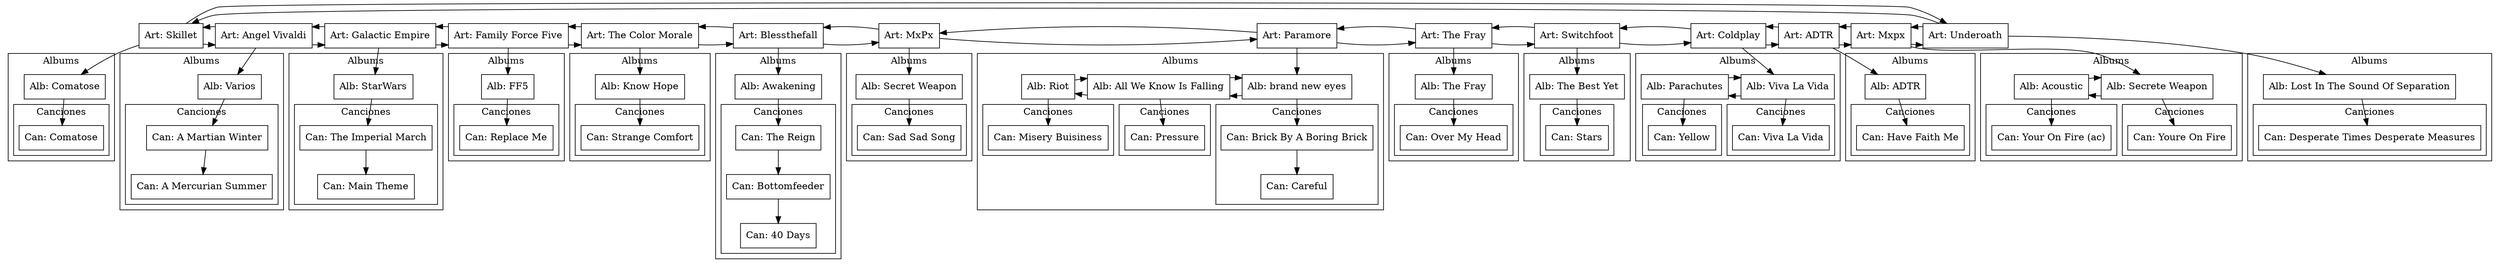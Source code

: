 digraph G {
node [shape=box];
"Art: Skillet"->"Art: Angel Vivaldi";
"Art: Angel Vivaldi"->"Art: Skillet";
"Art: Angel Vivaldi"->"Alb: Varios";
"Art: Angel Vivaldi"->"Art: Galactic Empire";
subgraph cluster_0{
rank=same;
label="Albums";
"Alb: Varios"->"Can: A Martian Winter";
subgraph cluster_0{
rank=same;
label="Canciones";
"Can: A Martian Winter"->"Can: A Mercurian Summer";
"Can: A Mercurian Summer";
};
"Alb: Varios";
{rank=same;"Alb: Varios";};
};
"Art: Galactic Empire"->"Alb: StarWars";
"Art: Galactic Empire"->"Art: Angel Vivaldi";
"Art: Galactic Empire"->"Art: Family Force Five";
subgraph cluster_1{
rank=same;
label="Albums";
"Alb: StarWars"->"Can: The Imperial March";
subgraph cluster_0{
rank=same;
label="Canciones";
"Can: The Imperial March"->"Can: Main Theme";
"Can: Main Theme";
};
"Alb: StarWars";
{rank=same;"Alb: StarWars";};
};
"Art: Family Force Five"->"Alb: FF5";
"Art: Family Force Five"->"Art: Galactic Empire";
"Art: Family Force Five"->"Art: The Color Morale";
subgraph cluster_2{
rank=same;
label="Albums";
"Alb: FF5"->"Can: Replace Me";
subgraph cluster_0{
rank=same;
label="Canciones";
"Can: Replace Me";
};
"Alb: FF5";
{rank=same;"Alb: FF5";};
};
"Art: The Color Morale"->"Alb: Know Hope";
"Art: The Color Morale"->"Art: Family Force Five";
"Art: The Color Morale"->"Art: Blessthefall";
subgraph cluster_3{
rank=same;
label="Albums";
"Alb: Know Hope"->"Can: Strange Comfort";
subgraph cluster_0{
rank=same;
label="Canciones";
"Can: Strange Comfort";
};
"Alb: Know Hope";
{rank=same;"Alb: Know Hope";};
};
"Art: Blessthefall"->"Alb: Awakening";
"Art: Blessthefall"->"Art: The Color Morale";
"Art: Blessthefall"->"Art: MxPx";
subgraph cluster_4{
rank=same;
label="Albums";
"Alb: Awakening"->"Can: The Reign";
subgraph cluster_0{
rank=same;
label="Canciones";
"Can: The Reign"->"Can: Bottomfeeder";
"Can: Bottomfeeder"->"Can: 40 Days";
"Can: 40 Days";
};
"Alb: Awakening";
{rank=same;"Alb: Awakening";};
};
"Art: MxPx"->"Alb: Secret Weapon";
"Art: MxPx"->"Art: Blessthefall";
"Art: MxPx"->"Art: Paramore";
subgraph cluster_5{
rank=same;
label="Albums";
"Alb: Secret Weapon"->"Can: Sad Sad Song";
subgraph cluster_0{
rank=same;
label="Canciones";
"Can: Sad Sad Song";
};
"Alb: Secret Weapon";
{rank=same;"Alb: Secret Weapon";};
};
"Art: Paramore"->"Alb: brand new eyes";
"Art: Paramore"->"Art: MxPx";
"Art: Paramore"->"Art: The Fray";
subgraph cluster_6{
rank=same;
label="Albums";
"Alb: brand new eyes"->"Can: Brick By A Boring Brick";
subgraph cluster_0{
rank=same;
label="Canciones";
"Can: Brick By A Boring Brick"->"Can: Careful";
"Can: Careful";
};
"Alb: brand new eyes";
"Alb: brand new eyes"->"Alb: All We Know Is Falling";
"Alb: All We Know Is Falling"->"Can: Pressure";
subgraph cluster_1{
rank=same;
label="Canciones";
"Can: Pressure";
};
"Alb: All We Know Is Falling"->"Alb: brand new eyes";
"Alb: All We Know Is Falling"->"Alb: Riot";
"Alb: Riot"->"Can: Misery Buisiness";
subgraph cluster_2{
rank=same;
label="Canciones";
"Can: Misery Buisiness";
};
"Alb: Riot"->"Alb: All We Know Is Falling";
{rank=same;"Alb: brand new eyes";"Alb: All We Know Is Falling";"Alb: Riot";};
};
"Art: The Fray"->"Alb: The Fray";
"Art: The Fray"->"Art: Paramore";
"Art: The Fray"->"Art: Switchfoot";
subgraph cluster_7{
rank=same;
label="Albums";
"Alb: The Fray"->"Can: Over My Head";
subgraph cluster_0{
rank=same;
label="Canciones";
"Can: Over My Head";
};
"Alb: The Fray";
{rank=same;"Alb: The Fray";};
};
"Art: Switchfoot"->"Alb: The Best Yet";
"Art: Switchfoot"->"Art: The Fray";
"Art: Switchfoot"->"Art: Coldplay";
subgraph cluster_8{
rank=same;
label="Albums";
"Alb: The Best Yet"->"Can: Stars";
subgraph cluster_0{
rank=same;
label="Canciones";
"Can: Stars";
};
"Alb: The Best Yet";
{rank=same;"Alb: The Best Yet";};
};
"Art: Coldplay"->"Alb: Viva La Vida";
"Art: Coldplay"->"Art: Switchfoot";
"Art: Coldplay"->"Art: ADTR";
subgraph cluster_9{
rank=same;
label="Albums";
"Alb: Viva La Vida"->"Can: Viva La Vida";
subgraph cluster_0{
rank=same;
label="Canciones";
"Can: Viva La Vida";
};
"Alb: Viva La Vida";
"Alb: Viva La Vida"->"Alb: Parachutes";
"Alb: Parachutes"->"Can: Yellow";
subgraph cluster_1{
rank=same;
label="Canciones";
"Can: Yellow";
};
"Alb: Parachutes"->"Alb: Viva La Vida";
{rank=same;"Alb: Viva La Vida";"Alb: Parachutes";};
};
"Art: ADTR"->"Alb: ADTR";
"Art: ADTR"->"Art: Coldplay";
"Art: ADTR"->"Art: Mxpx";
subgraph cluster_10{
rank=same;
label="Albums";
"Alb: ADTR"->"Can: Have Faith Me";
subgraph cluster_0{
rank=same;
label="Canciones";
"Can: Have Faith Me";
};
"Alb: ADTR";
{rank=same;"Alb: ADTR";};
};
"Art: Mxpx"->"Alb: Secrete Weapon";
"Art: Mxpx"->"Art: ADTR";
"Art: Mxpx"->"Art: Underoath";
subgraph cluster_11{
rank=same;
label="Albums";
"Alb: Secrete Weapon"->"Can: Youre On Fire";
subgraph cluster_0{
rank=same;
label="Canciones";
"Can: Youre On Fire";
};
"Alb: Secrete Weapon";
"Alb: Secrete Weapon"->"Alb: Acoustic";
"Alb: Acoustic"->"Can: Your On Fire (ac)";
subgraph cluster_1{
rank=same;
label="Canciones";
"Can: Your On Fire (ac)";
};
"Alb: Acoustic"->"Alb: Secrete Weapon";
{rank=same;"Alb: Secrete Weapon";"Alb: Acoustic";};
};
"Art: Underoath"->"Alb: Lost In The Sound Of Separation";
"Art: Underoath"->"Art: Mxpx";
"Art: Underoath"->"Art: Skillet";
subgraph cluster_12{
rank=same;
label="Albums";
"Alb: Lost In The Sound Of Separation"->"Can: Desperate Times Desperate Measures";
subgraph cluster_0{
rank=same;
label="Canciones";
"Can: Desperate Times Desperate Measures";
};
"Alb: Lost In The Sound Of Separation";
{rank=same;"Alb: Lost In The Sound Of Separation";};
};
"Art: Skillet"->"Alb: Comatose";
"Art: Skillet"->"Art: Underoath";
subgraph cluster_13{
rank=same;
label="Albums";
"Alb: Comatose"->"Can: Comatose";
subgraph cluster_0{
rank=same;
label="Canciones";
"Can: Comatose";
};
"Alb: Comatose";
{rank=same;"Alb: Comatose";};
};
{rank=same;"Art: Angel Vivaldi";"Art: Galactic Empire";"Art: Family Force Five";"Art: The Color Morale";"Art: Blessthefall";"Art: MxPx";"Art: Paramore";"Art: The Fray";"Art: Switchfoot";"Art: Coldplay";"Art: ADTR";"Art: Mxpx";"Art: Underoath";"Art: Skillet";};
}
